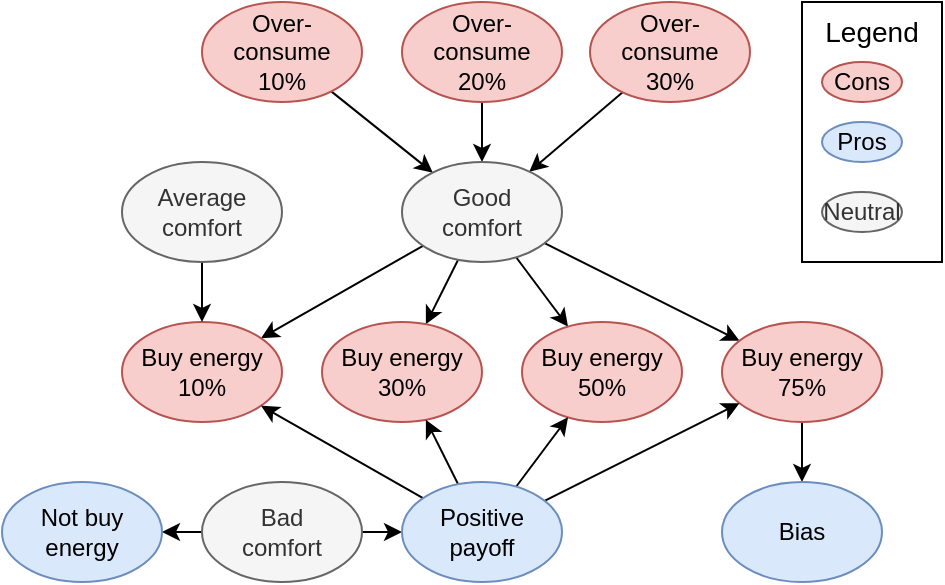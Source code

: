 <mxfile version="15.5.4" type="embed" pages="4"><diagram id="23iRSUPoRavnBvh4doch" name="Affordability"><mxGraphModel dx="1153" dy="613" grid="1" gridSize="10" guides="1" tooltips="1" connect="1" arrows="1" fold="1" page="1" pageScale="1" pageWidth="827" pageHeight="1169" math="0" shadow="0"><root><mxCell id="0"/><mxCell id="1" parent="0"/><mxCell id="15" style="edgeStyle=none;rounded=0;orthogonalLoop=1;jettySize=auto;html=1;" parent="1" source="2" target="6" edge="1"><mxGeometry relative="1" as="geometry"/></mxCell><mxCell id="2" value="Over-consume&lt;br&gt;10%" style="ellipse;whiteSpace=wrap;html=1;fillColor=#f8cecc;strokeColor=#b85450;" parent="1" vertex="1"><mxGeometry x="140" y="190" width="80" height="50" as="geometry"/></mxCell><mxCell id="16" style="edgeStyle=none;rounded=0;orthogonalLoop=1;jettySize=auto;html=1;" parent="1" source="3" target="6" edge="1"><mxGeometry relative="1" as="geometry"/></mxCell><mxCell id="3" value="Over-consume&lt;br&gt;20%" style="ellipse;whiteSpace=wrap;html=1;fillColor=#f8cecc;strokeColor=#b85450;" parent="1" vertex="1"><mxGeometry x="240" y="190" width="80" height="50" as="geometry"/></mxCell><mxCell id="17" style="edgeStyle=none;rounded=0;orthogonalLoop=1;jettySize=auto;html=1;" parent="1" source="4" target="6" edge="1"><mxGeometry relative="1" as="geometry"/></mxCell><mxCell id="4" value="Over-consume&lt;br&gt;30%" style="ellipse;whiteSpace=wrap;html=1;fillColor=#f8cecc;strokeColor=#b85450;" parent="1" vertex="1"><mxGeometry x="334" y="190" width="80" height="50" as="geometry"/></mxCell><mxCell id="11" style="rounded=0;orthogonalLoop=1;jettySize=auto;html=1;" parent="1" source="6" target="7" edge="1"><mxGeometry relative="1" as="geometry"/></mxCell><mxCell id="12" style="edgeStyle=none;rounded=0;orthogonalLoop=1;jettySize=auto;html=1;" parent="1" source="6" target="8" edge="1"><mxGeometry relative="1" as="geometry"/></mxCell><mxCell id="13" style="edgeStyle=none;rounded=0;orthogonalLoop=1;jettySize=auto;html=1;" parent="1" source="6" target="9" edge="1"><mxGeometry relative="1" as="geometry"/></mxCell><mxCell id="14" style="edgeStyle=none;rounded=0;orthogonalLoop=1;jettySize=auto;html=1;" parent="1" source="6" target="10" edge="1"><mxGeometry relative="1" as="geometry"/></mxCell><mxCell id="6" value="Good &lt;br&gt;comfort" style="ellipse;whiteSpace=wrap;html=1;fillColor=#f5f5f5;strokeColor=#666666;fontColor=#333333;" parent="1" vertex="1"><mxGeometry x="240" y="270" width="80" height="50" as="geometry"/></mxCell><mxCell id="7" value="Buy energy&lt;br&gt;10%" style="ellipse;whiteSpace=wrap;html=1;fillColor=#f8cecc;strokeColor=#b85450;" parent="1" vertex="1"><mxGeometry x="100" y="350" width="80" height="50" as="geometry"/></mxCell><mxCell id="8" value="Buy energy&lt;br&gt;30%" style="ellipse;whiteSpace=wrap;html=1;fillColor=#f8cecc;strokeColor=#b85450;" parent="1" vertex="1"><mxGeometry x="200" y="350" width="80" height="50" as="geometry"/></mxCell><mxCell id="9" value="Buy energy&lt;br&gt;50%" style="ellipse;whiteSpace=wrap;html=1;fillColor=#f8cecc;strokeColor=#b85450;" parent="1" vertex="1"><mxGeometry x="300" y="350" width="80" height="50" as="geometry"/></mxCell><mxCell id="24" style="edgeStyle=none;rounded=0;orthogonalLoop=1;jettySize=auto;html=1;" parent="1" source="10" target="23" edge="1"><mxGeometry relative="1" as="geometry"/></mxCell><mxCell id="10" value="Buy energy&lt;br&gt;75%" style="ellipse;whiteSpace=wrap;html=1;fillColor=#f8cecc;strokeColor=#b85450;" parent="1" vertex="1"><mxGeometry x="400" y="350" width="80" height="50" as="geometry"/></mxCell><mxCell id="19" style="edgeStyle=none;rounded=0;orthogonalLoop=1;jettySize=auto;html=1;" parent="1" source="18" target="7" edge="1"><mxGeometry relative="1" as="geometry"/></mxCell><mxCell id="18" value="Average comfort" style="ellipse;whiteSpace=wrap;html=1;fillColor=#f5f5f5;strokeColor=#666666;fontColor=#333333;" parent="1" vertex="1"><mxGeometry x="100" y="270" width="80" height="50" as="geometry"/></mxCell><mxCell id="22" style="edgeStyle=none;rounded=0;orthogonalLoop=1;jettySize=auto;html=1;" parent="1" source="20" target="21" edge="1"><mxGeometry relative="1" as="geometry"/></mxCell><mxCell id="26" style="edgeStyle=none;rounded=0;orthogonalLoop=1;jettySize=auto;html=1;" parent="1" source="20" target="25" edge="1"><mxGeometry relative="1" as="geometry"/></mxCell><mxCell id="20" value="Bad &lt;br&gt;comfort" style="ellipse;whiteSpace=wrap;html=1;fillColor=#f5f5f5;strokeColor=#666666;fontColor=#333333;" parent="1" vertex="1"><mxGeometry x="140" y="430" width="80" height="50" as="geometry"/></mxCell><mxCell id="27" style="edgeStyle=none;rounded=0;orthogonalLoop=1;jettySize=auto;html=1;" parent="1" source="21" target="7" edge="1"><mxGeometry relative="1" as="geometry"/></mxCell><mxCell id="28" style="edgeStyle=none;rounded=0;orthogonalLoop=1;jettySize=auto;html=1;" parent="1" source="21" target="8" edge="1"><mxGeometry relative="1" as="geometry"/></mxCell><mxCell id="29" style="edgeStyle=none;rounded=0;orthogonalLoop=1;jettySize=auto;html=1;" parent="1" source="21" target="9" edge="1"><mxGeometry relative="1" as="geometry"/></mxCell><mxCell id="30" style="edgeStyle=none;rounded=0;orthogonalLoop=1;jettySize=auto;html=1;" parent="1" source="21" target="10" edge="1"><mxGeometry relative="1" as="geometry"/></mxCell><mxCell id="21" value="Positive &lt;br&gt;payoff" style="ellipse;whiteSpace=wrap;html=1;fillColor=#dae8fc;strokeColor=#6c8ebf;" parent="1" vertex="1"><mxGeometry x="240" y="430" width="80" height="50" as="geometry"/></mxCell><mxCell id="23" value="Bias" style="ellipse;whiteSpace=wrap;html=1;fillColor=#dae8fc;strokeColor=#6c8ebf;" parent="1" vertex="1"><mxGeometry x="400" y="430" width="80" height="50" as="geometry"/></mxCell><mxCell id="25" value="Not buy energy" style="ellipse;whiteSpace=wrap;html=1;fillColor=#dae8fc;strokeColor=#6c8ebf;" parent="1" vertex="1"><mxGeometry x="40" y="430" width="80" height="50" as="geometry"/></mxCell><mxCell id="35" value="" style="group" parent="1" vertex="1" connectable="0"><mxGeometry x="440" y="190" width="70" height="130" as="geometry"/></mxCell><mxCell id="31" value="Legend" style="rounded=0;whiteSpace=wrap;html=1;fontSize=14;horizontal=1;verticalAlign=top;fillColor=default;" parent="35" vertex="1"><mxGeometry width="70" height="130" as="geometry"/></mxCell><mxCell id="32" value="Cons" style="ellipse;whiteSpace=wrap;html=1;fillColor=#f8cecc;strokeColor=#b85450;" parent="35" vertex="1"><mxGeometry x="10" y="30" width="40" height="20" as="geometry"/></mxCell><mxCell id="33" value="Pros" style="ellipse;whiteSpace=wrap;html=1;fillColor=#dae8fc;strokeColor=#6c8ebf;" parent="35" vertex="1"><mxGeometry x="10" y="60" width="40" height="20" as="geometry"/></mxCell><mxCell id="34" value="Neutral" style="ellipse;whiteSpace=wrap;html=1;fillColor=#f5f5f5;strokeColor=#666666;fontColor=#333333;" parent="35" vertex="1"><mxGeometry x="10" y="95" width="40" height="20" as="geometry"/></mxCell></root></mxGraphModel></diagram><diagram id="C2NJRWROEe5Hf0s9VihM" name="Env"><mxGraphModel dx="1153" dy="613" grid="1" gridSize="10" guides="1" tooltips="1" connect="1" arrows="1" fold="1" page="1" pageScale="1" pageWidth="850" pageHeight="1100" math="0" shadow="0"><root><mxCell id="TGp-a6MKsTboU-OdOQBq-0"/><mxCell id="TGp-a6MKsTboU-OdOQBq-1" parent="TGp-a6MKsTboU-OdOQBq-0"/><mxCell id="EAzSjM2xG9Pz6ouFTZ9O-0" style="edgeStyle=none;rounded=0;orthogonalLoop=1;jettySize=auto;html=1;" parent="TGp-a6MKsTboU-OdOQBq-1" source="wk4DNd20aMxQsFzoZjvu-0" target="wk4DNd20aMxQsFzoZjvu-3" edge="1"><mxGeometry relative="1" as="geometry"/></mxCell><mxCell id="wk4DNd20aMxQsFzoZjvu-0" value="Bad&lt;br&gt;comfort" style="ellipse;whiteSpace=wrap;html=1;fillColor=#f8cecc;strokeColor=#b85450;" parent="TGp-a6MKsTboU-OdOQBq-1" vertex="1"><mxGeometry x="210" y="200" width="80" height="50" as="geometry"/></mxCell><mxCell id="EAzSjM2xG9Pz6ouFTZ9O-1" style="edgeStyle=none;rounded=0;orthogonalLoop=1;jettySize=auto;html=1;" parent="TGp-a6MKsTboU-OdOQBq-1" source="wk4DNd20aMxQsFzoZjvu-1" target="wk4DNd20aMxQsFzoZjvu-0" edge="1"><mxGeometry relative="1" as="geometry"/></mxCell><mxCell id="wk4DNd20aMxQsFzoZjvu-1" value="Consume storage" style="ellipse;whiteSpace=wrap;html=1;fillColor=#f5f5f5;strokeColor=#666666;fontColor=#333333;" parent="TGp-a6MKsTboU-OdOQBq-1" vertex="1"><mxGeometry x="320" y="200" width="80" height="50" as="geometry"/></mxCell><mxCell id="EAzSjM2xG9Pz6ouFTZ9O-2" style="edgeStyle=none;rounded=0;orthogonalLoop=1;jettySize=auto;html=1;" parent="TGp-a6MKsTboU-OdOQBq-1" source="wk4DNd20aMxQsFzoZjvu-2" target="wk4DNd20aMxQsFzoZjvu-1" edge="1"><mxGeometry relative="1" as="geometry"/></mxCell><mxCell id="wk4DNd20aMxQsFzoZjvu-2" value="Over-consume" style="ellipse;whiteSpace=wrap;html=1;fillColor=#f5f5f5;strokeColor=#666666;fontColor=#333333;" parent="TGp-a6MKsTboU-OdOQBq-1" vertex="1"><mxGeometry x="430" y="200" width="80" height="50" as="geometry"/></mxCell><mxCell id="wk4DNd20aMxQsFzoZjvu-3" value="Bias 1" style="ellipse;whiteSpace=wrap;html=1;fillColor=#dae8fc;strokeColor=#6c8ebf;" parent="TGp-a6MKsTboU-OdOQBq-1" vertex="1"><mxGeometry x="100" y="240" width="80" height="50" as="geometry"/></mxCell><mxCell id="wk4DNd20aMxQsFzoZjvu-4" value="Bias 2" style="ellipse;whiteSpace=wrap;html=1;fillColor=#f8cecc;strokeColor=#b85450;" parent="TGp-a6MKsTboU-OdOQBq-1" vertex="1"><mxGeometry x="540" y="340" width="80" height="50" as="geometry"/></mxCell><mxCell id="wk4DNd20aMxQsFzoZjvu-5" value="Bias 3" style="ellipse;whiteSpace=wrap;html=1;fillColor=#dae8fc;strokeColor=#6c8ebf;" parent="TGp-a6MKsTboU-OdOQBq-1" vertex="1"><mxGeometry x="100" y="460" width="80" height="50" as="geometry"/></mxCell><mxCell id="EAzSjM2xG9Pz6ouFTZ9O-9" style="edgeStyle=none;rounded=0;orthogonalLoop=1;jettySize=auto;html=1;" parent="TGp-a6MKsTboU-OdOQBq-1" source="wk4DNd20aMxQsFzoZjvu-7" target="wk4DNd20aMxQsFzoZjvu-11" edge="1"><mxGeometry relative="1" as="geometry"/></mxCell><mxCell id="EAzSjM2xG9Pz6ouFTZ9O-10" style="edgeStyle=none;rounded=0;orthogonalLoop=1;jettySize=auto;html=1;" parent="TGp-a6MKsTboU-OdOQBq-1" source="wk4DNd20aMxQsFzoZjvu-7" target="wk4DNd20aMxQsFzoZjvu-13" edge="1"><mxGeometry relative="1" as="geometry"/></mxCell><mxCell id="EAzSjM2xG9Pz6ouFTZ9O-11" style="edgeStyle=none;rounded=0;orthogonalLoop=1;jettySize=auto;html=1;" parent="TGp-a6MKsTboU-OdOQBq-1" source="wk4DNd20aMxQsFzoZjvu-7" target="wk4DNd20aMxQsFzoZjvu-12" edge="1"><mxGeometry relative="1" as="geometry"/></mxCell><mxCell id="EAzSjM2xG9Pz6ouFTZ9O-12" style="edgeStyle=none;rounded=0;orthogonalLoop=1;jettySize=auto;html=1;" parent="TGp-a6MKsTboU-OdOQBq-1" source="wk4DNd20aMxQsFzoZjvu-7" target="wk4DNd20aMxQsFzoZjvu-14" edge="1"><mxGeometry relative="1" as="geometry"/></mxCell><mxCell id="EAzSjM2xG9Pz6ouFTZ9O-13" style="edgeStyle=none;rounded=0;orthogonalLoop=1;jettySize=auto;html=1;" parent="TGp-a6MKsTboU-OdOQBq-1" source="wk4DNd20aMxQsFzoZjvu-7" target="wk4DNd20aMxQsFzoZjvu-1" edge="1"><mxGeometry relative="1" as="geometry"/></mxCell><mxCell id="wk4DNd20aMxQsFzoZjvu-7" value="Buy energy 15%" style="ellipse;whiteSpace=wrap;html=1;fillColor=#f8cecc;strokeColor=#b85450;" parent="TGp-a6MKsTboU-OdOQBq-1" vertex="1"><mxGeometry x="320" y="290" width="80" height="50" as="geometry"/></mxCell><mxCell id="wk4DNd20aMxQsFzoZjvu-8" value="Buy energy 25%" style="ellipse;whiteSpace=wrap;html=1;fillColor=#f8cecc;strokeColor=#b85450;" parent="TGp-a6MKsTboU-OdOQBq-1" vertex="1"><mxGeometry x="320" y="380" width="80" height="50" as="geometry"/></mxCell><mxCell id="wk4DNd20aMxQsFzoZjvu-9" value="Buy energy 40%" style="ellipse;whiteSpace=wrap;html=1;fillColor=#f8cecc;strokeColor=#b85450;" parent="TGp-a6MKsTboU-OdOQBq-1" vertex="1"><mxGeometry x="320" y="460" width="80" height="50" as="geometry"/></mxCell><mxCell id="EAzSjM2xG9Pz6ouFTZ9O-14" style="edgeStyle=none;rounded=0;orthogonalLoop=1;jettySize=auto;html=1;" parent="TGp-a6MKsTboU-OdOQBq-1" source="wk4DNd20aMxQsFzoZjvu-10" target="wk4DNd20aMxQsFzoZjvu-5" edge="1"><mxGeometry relative="1" as="geometry"/></mxCell><mxCell id="wk4DNd20aMxQsFzoZjvu-10" value="Buy energy 55%" style="ellipse;whiteSpace=wrap;html=1;fillColor=#f8cecc;strokeColor=#b85450;" parent="TGp-a6MKsTboU-OdOQBq-1" vertex="1"><mxGeometry x="210" y="460" width="80" height="50" as="geometry"/></mxCell><mxCell id="EAzSjM2xG9Pz6ouFTZ9O-4" style="edgeStyle=none;rounded=0;orthogonalLoop=1;jettySize=auto;html=1;" parent="TGp-a6MKsTboU-OdOQBq-1" source="wk4DNd20aMxQsFzoZjvu-11" target="wk4DNd20aMxQsFzoZjvu-15" edge="1"><mxGeometry relative="1" as="geometry"/></mxCell><mxCell id="wk4DNd20aMxQsFzoZjvu-11" value="Storage filled 50%" style="ellipse;whiteSpace=wrap;html=1;fillColor=#dae8fc;strokeColor=#6c8ebf;" parent="TGp-a6MKsTboU-OdOQBq-1" vertex="1"><mxGeometry x="210" y="290" width="80" height="50" as="geometry"/></mxCell><mxCell id="EAzSjM2xG9Pz6ouFTZ9O-6" style="edgeStyle=none;rounded=0;orthogonalLoop=1;jettySize=auto;html=1;" parent="TGp-a6MKsTboU-OdOQBq-1" source="wk4DNd20aMxQsFzoZjvu-12" target="wk4DNd20aMxQsFzoZjvu-4" edge="1"><mxGeometry relative="1" as="geometry"/></mxCell><mxCell id="wk4DNd20aMxQsFzoZjvu-12" value="Storage filled 80%" style="ellipse;whiteSpace=wrap;html=1;fillColor=#dae8fc;strokeColor=#6c8ebf;" parent="TGp-a6MKsTboU-OdOQBq-1" vertex="1"><mxGeometry x="430" y="290" width="80" height="50" as="geometry"/></mxCell><mxCell id="EAzSjM2xG9Pz6ouFTZ9O-3" style="edgeStyle=none;rounded=0;orthogonalLoop=1;jettySize=auto;html=1;" parent="TGp-a6MKsTboU-OdOQBq-1" source="wk4DNd20aMxQsFzoZjvu-13" target="wk4DNd20aMxQsFzoZjvu-15" edge="1"><mxGeometry relative="1" as="geometry"/></mxCell><mxCell id="wk4DNd20aMxQsFzoZjvu-13" value="Stored&lt;br&gt;25%" style="ellipse;whiteSpace=wrap;html=1;fillColor=#dae8fc;strokeColor=#6c8ebf;" parent="TGp-a6MKsTboU-OdOQBq-1" vertex="1"><mxGeometry x="210" y="380" width="80" height="50" as="geometry"/></mxCell><mxCell id="EAzSjM2xG9Pz6ouFTZ9O-7" style="edgeStyle=none;rounded=0;orthogonalLoop=1;jettySize=auto;html=1;" parent="TGp-a6MKsTboU-OdOQBq-1" source="wk4DNd20aMxQsFzoZjvu-14" target="wk4DNd20aMxQsFzoZjvu-4" edge="1"><mxGeometry relative="1" as="geometry"/></mxCell><mxCell id="wk4DNd20aMxQsFzoZjvu-14" value="Stored&lt;br&gt;50%" style="ellipse;whiteSpace=wrap;html=1;fillColor=#dae8fc;strokeColor=#6c8ebf;" parent="TGp-a6MKsTboU-OdOQBq-1" vertex="1"><mxGeometry x="430" y="380" width="80" height="50" as="geometry"/></mxCell><mxCell id="EAzSjM2xG9Pz6ouFTZ9O-5" style="edgeStyle=none;rounded=0;orthogonalLoop=1;jettySize=auto;html=1;" parent="TGp-a6MKsTboU-OdOQBq-1" source="wk4DNd20aMxQsFzoZjvu-15" target="wk4DNd20aMxQsFzoZjvu-3" edge="1"><mxGeometry relative="1" as="geometry"/></mxCell><mxCell id="wk4DNd20aMxQsFzoZjvu-15" value="High global energy" style="ellipse;whiteSpace=wrap;html=1;fillColor=#f8cecc;strokeColor=#b85450;" parent="TGp-a6MKsTboU-OdOQBq-1" vertex="1"><mxGeometry x="100" y="340" width="80" height="50" as="geometry"/></mxCell><mxCell id="EAzSjM2xG9Pz6ouFTZ9O-8" style="edgeStyle=none;rounded=0;orthogonalLoop=1;jettySize=auto;html=1;" parent="TGp-a6MKsTboU-OdOQBq-1" source="wk4DNd20aMxQsFzoZjvu-16" target="wk4DNd20aMxQsFzoZjvu-4" edge="1"><mxGeometry relative="1" as="geometry"/></mxCell><mxCell id="wk4DNd20aMxQsFzoZjvu-16" value="Low global energy" style="ellipse;whiteSpace=wrap;html=1;fillColor=#f5f5f5;strokeColor=#666666;fontColor=#333333;" parent="TGp-a6MKsTboU-OdOQBq-1" vertex="1"><mxGeometry x="540" y="460" width="80" height="50" as="geometry"/></mxCell><mxCell id="DFo6RXOUmpBWvixuU_Z5-0" value="" style="group" parent="TGp-a6MKsTboU-OdOQBq-1" vertex="1" connectable="0"><mxGeometry x="550" y="180" width="70" height="130" as="geometry"/></mxCell><mxCell id="DFo6RXOUmpBWvixuU_Z5-1" value="Legend" style="rounded=0;whiteSpace=wrap;html=1;fontSize=14;horizontal=1;verticalAlign=top;fillColor=default;" parent="DFo6RXOUmpBWvixuU_Z5-0" vertex="1"><mxGeometry width="70" height="130" as="geometry"/></mxCell><mxCell id="DFo6RXOUmpBWvixuU_Z5-2" value="Cons" style="ellipse;whiteSpace=wrap;html=1;fillColor=#f8cecc;strokeColor=#b85450;" parent="DFo6RXOUmpBWvixuU_Z5-0" vertex="1"><mxGeometry x="10" y="30" width="40" height="20" as="geometry"/></mxCell><mxCell id="DFo6RXOUmpBWvixuU_Z5-3" value="Pros" style="ellipse;whiteSpace=wrap;html=1;fillColor=#dae8fc;strokeColor=#6c8ebf;" parent="DFo6RXOUmpBWvixuU_Z5-0" vertex="1"><mxGeometry x="10" y="60" width="40" height="20" as="geometry"/></mxCell><mxCell id="DFo6RXOUmpBWvixuU_Z5-4" value="Neutral" style="ellipse;whiteSpace=wrap;html=1;fillColor=#f5f5f5;strokeColor=#666666;fontColor=#333333;" parent="DFo6RXOUmpBWvixuU_Z5-0" vertex="1"><mxGeometry x="10" y="95" width="40" height="20" as="geometry"/></mxCell></root></mxGraphModel></diagram><diagram id="YSAj1S2qieeaUr0XhxGW" name="Inclusiveness"><mxGraphModel dx="1153" dy="613" grid="1" gridSize="10" guides="1" tooltips="1" connect="1" arrows="1" fold="1" page="1" pageScale="1" pageWidth="1169" pageHeight="827" math="0" shadow="0"><root><mxCell id="0"/><mxCell id="1" parent="0"/><mxCell id="TMDlMX8yzhhtKlVDPS-Z-1" value="Comfort above average 5%" style="ellipse;whiteSpace=wrap;html=1;fillColor=#f8cecc;strokeColor=#b85450;" parent="1" vertex="1"><mxGeometry x="360" y="320" width="90" height="50" as="geometry"/></mxCell><mxCell id="TMDlMX8yzhhtKlVDPS-Z-11" style="edgeStyle=orthogonalEdgeStyle;rounded=0;orthogonalLoop=1;jettySize=auto;html=1;" parent="1" source="TMDlMX8yzhhtKlVDPS-Z-2" target="TMDlMX8yzhhtKlVDPS-Z-4" edge="1"><mxGeometry relative="1" as="geometry"/></mxCell><mxCell id="TMDlMX8yzhhtKlVDPS-Z-2" value="Comfort above average 10%" style="ellipse;whiteSpace=wrap;html=1;fillColor=#f8cecc;strokeColor=#b85450;" parent="1" vertex="1"><mxGeometry x="240" y="400" width="90" height="50" as="geometry"/></mxCell><mxCell id="TMDlMX8yzhhtKlVDPS-Z-12" style="rounded=0;orthogonalLoop=1;jettySize=auto;html=1;" parent="1" source="TMDlMX8yzhhtKlVDPS-Z-3" target="TMDlMX8yzhhtKlVDPS-Z-4" edge="1"><mxGeometry relative="1" as="geometry"/></mxCell><mxCell id="TMDlMX8yzhhtKlVDPS-Z-3" value="Comfort above average 15%" style="ellipse;whiteSpace=wrap;html=1;fillColor=#f8cecc;strokeColor=#b85450;" parent="1" vertex="1"><mxGeometry x="360" y="400" width="90" height="50" as="geometry"/></mxCell><mxCell id="TMDlMX8yzhhtKlVDPS-Z-5" style="edgeStyle=orthogonalEdgeStyle;rounded=0;orthogonalLoop=1;jettySize=auto;html=1;" parent="1" source="TMDlMX8yzhhtKlVDPS-Z-4" target="TMDlMX8yzhhtKlVDPS-Z-1" edge="1"><mxGeometry relative="1" as="geometry"/></mxCell><mxCell id="TMDlMX8yzhhtKlVDPS-Z-4" value="Agent is a School" style="ellipse;whiteSpace=wrap;html=1;fillColor=#f5f5f5;strokeColor=#666666;fontColor=#333333;" parent="1" vertex="1"><mxGeometry x="240" y="320" width="90" height="50" as="geometry"/></mxCell><mxCell id="TMDlMX8yzhhtKlVDPS-Z-6" value="Gave energy 10%" style="ellipse;whiteSpace=wrap;html=1;fillColor=#dae8fc;strokeColor=#6c8ebf;" parent="1" vertex="1"><mxGeometry x="240" y="240" width="90" height="50" as="geometry"/></mxCell><mxCell id="TMDlMX8yzhhtKlVDPS-Z-16" style="edgeStyle=none;rounded=0;orthogonalLoop=1;jettySize=auto;html=1;" parent="1" source="TMDlMX8yzhhtKlVDPS-Z-7" target="TMDlMX8yzhhtKlVDPS-Z-1" edge="1"><mxGeometry relative="1" as="geometry"/></mxCell><mxCell id="TMDlMX8yzhhtKlVDPS-Z-7" value="Gave energy 20%" style="ellipse;whiteSpace=wrap;html=1;fillColor=#dae8fc;strokeColor=#6c8ebf;" parent="1" vertex="1"><mxGeometry x="360" y="240" width="90" height="50" as="geometry"/></mxCell><mxCell id="TMDlMX8yzhhtKlVDPS-Z-17" style="edgeStyle=none;rounded=0;orthogonalLoop=1;jettySize=auto;html=1;" parent="1" source="TMDlMX8yzhhtKlVDPS-Z-8" target="TMDlMX8yzhhtKlVDPS-Z-1" edge="1"><mxGeometry relative="1" as="geometry"/></mxCell><mxCell id="TMDlMX8yzhhtKlVDPS-Z-8" value="Gave energy 30%" style="ellipse;whiteSpace=wrap;html=1;fillColor=#dae8fc;strokeColor=#6c8ebf;" parent="1" vertex="1"><mxGeometry x="480" y="240" width="90" height="50" as="geometry"/></mxCell><mxCell id="TMDlMX8yzhhtKlVDPS-Z-13" style="edgeStyle=none;rounded=0;orthogonalLoop=1;jettySize=auto;html=1;" parent="1" source="TMDlMX8yzhhtKlVDPS-Z-9" target="TMDlMX8yzhhtKlVDPS-Z-6" edge="1"><mxGeometry relative="1" as="geometry"/></mxCell><mxCell id="TMDlMX8yzhhtKlVDPS-Z-14" style="edgeStyle=none;rounded=0;orthogonalLoop=1;jettySize=auto;html=1;" parent="1" source="TMDlMX8yzhhtKlVDPS-Z-9" target="TMDlMX8yzhhtKlVDPS-Z-7" edge="1"><mxGeometry relative="1" as="geometry"/></mxCell><mxCell id="TMDlMX8yzhhtKlVDPS-Z-15" style="edgeStyle=none;rounded=0;orthogonalLoop=1;jettySize=auto;html=1;" parent="1" source="TMDlMX8yzhhtKlVDPS-Z-9" target="TMDlMX8yzhhtKlVDPS-Z-8" edge="1"><mxGeometry relative="1" as="geometry"/></mxCell><mxCell id="TMDlMX8yzhhtKlVDPS-Z-9" value="Comfort below average 5%" style="ellipse;whiteSpace=wrap;html=1;fillColor=#f5f5f5;strokeColor=#666666;fontColor=#333333;" parent="1" vertex="1"><mxGeometry x="360" y="150" width="90" height="50" as="geometry"/></mxCell><mxCell id="TMDlMX8yzhhtKlVDPS-Z-10" value="Comfort below average 10%" style="ellipse;whiteSpace=wrap;html=1;fillColor=#f8cecc;strokeColor=#b85450;" parent="1" vertex="1"><mxGeometry x="480" y="150" width="90" height="50" as="geometry"/></mxCell><mxCell id="31NwBbD8V8PtCts3J6Gv-1" value="" style="group" parent="1" vertex="1" connectable="0"><mxGeometry x="510" y="320" width="70" height="130" as="geometry"/></mxCell><mxCell id="31NwBbD8V8PtCts3J6Gv-2" value="Legend" style="rounded=0;whiteSpace=wrap;html=1;fontSize=14;horizontal=1;verticalAlign=top;fillColor=default;" parent="31NwBbD8V8PtCts3J6Gv-1" vertex="1"><mxGeometry width="70" height="130" as="geometry"/></mxCell><mxCell id="31NwBbD8V8PtCts3J6Gv-3" value="Cons" style="ellipse;whiteSpace=wrap;html=1;fillColor=#f8cecc;strokeColor=#b85450;" parent="31NwBbD8V8PtCts3J6Gv-1" vertex="1"><mxGeometry x="10" y="30" width="40" height="20" as="geometry"/></mxCell><mxCell id="31NwBbD8V8PtCts3J6Gv-4" value="Pros" style="ellipse;whiteSpace=wrap;html=1;fillColor=#dae8fc;strokeColor=#6c8ebf;" parent="31NwBbD8V8PtCts3J6Gv-1" vertex="1"><mxGeometry x="10" y="60" width="40" height="20" as="geometry"/></mxCell><mxCell id="31NwBbD8V8PtCts3J6Gv-5" value="Neutral" style="ellipse;whiteSpace=wrap;html=1;fillColor=#f5f5f5;strokeColor=#666666;fontColor=#333333;" parent="31NwBbD8V8PtCts3J6Gv-1" vertex="1"><mxGeometry x="10" y="95" width="40" height="20" as="geometry"/></mxCell></root></mxGraphModel></diagram><diagram id="SniEkt_yqto9FZmyBPb4" name="SupplySecurity"><mxGraphModel dx="1153" dy="613" grid="1" gridSize="10" guides="1" tooltips="1" connect="1" arrows="1" fold="1" page="1" pageScale="1" pageWidth="1169" pageHeight="827" math="0" shadow="0"><root><mxCell id="0"/><mxCell id="1" parent="0"/><mxCell id="hNgEJ-faWNkruRXRoxqT-1" value="Good comfort&lt;br&gt;&amp;gt;94%" style="ellipse;whiteSpace=wrap;html=1;fillColor=#dae8fc;strokeColor=#6c8ebf;" parent="1" vertex="1"><mxGeometry x="380" y="150" width="80" height="50" as="geometry"/></mxCell><mxCell id="-21s85NW_LYBx6A5h5Zx-15" style="edgeStyle=none;rounded=0;orthogonalLoop=1;jettySize=auto;html=1;" parent="1" source="ZaT8Rdsem01kG34se4gp-1" target="ZaT8Rdsem01kG34se4gp-7" edge="1"><mxGeometry relative="1" as="geometry"/></mxCell><mxCell id="ZaT8Rdsem01kG34se4gp-1" value="Good comfort&lt;br&gt;&amp;gt;96%" style="ellipse;whiteSpace=wrap;html=1;fillColor=#dae8fc;strokeColor=#6c8ebf;" parent="1" vertex="1"><mxGeometry x="380" y="310" width="80" height="50" as="geometry"/></mxCell><mxCell id="ZaT8Rdsem01kG34se4gp-2" value="Good comfort&lt;br&gt;&amp;gt;91%" style="ellipse;whiteSpace=wrap;html=1;fillColor=#dae8fc;strokeColor=#6c8ebf;" parent="1" vertex="1"><mxGeometry x="270" y="150" width="80" height="50" as="geometry"/></mxCell><mxCell id="ZaT8Rdsem01kG34se4gp-3" value="Bad comfort&lt;br&gt;&amp;lt;91%" style="ellipse;whiteSpace=wrap;html=1;fillColor=#f8cecc;strokeColor=#b85450;" parent="1" vertex="1"><mxGeometry x="270" y="310" width="80" height="50" as="geometry"/></mxCell><mxCell id="ZaT8Rdsem01kG34se4gp-4" value="Bad comfort&lt;br&gt;&amp;lt;85%" style="ellipse;whiteSpace=wrap;html=1;fillColor=#f8cecc;strokeColor=#b85450;" parent="1" vertex="1"><mxGeometry x="170" y="388.5" width="80" height="50" as="geometry"/></mxCell><mxCell id="-21s85NW_LYBx6A5h5Zx-16" style="edgeStyle=none;rounded=0;orthogonalLoop=1;jettySize=auto;html=1;entryX=0;entryY=0.5;entryDx=0;entryDy=0;" parent="1" source="ZaT8Rdsem01kG34se4gp-5" target="ZaT8Rdsem01kG34se4gp-6" edge="1"><mxGeometry relative="1" as="geometry"/></mxCell><mxCell id="ZaT8Rdsem01kG34se4gp-5" value="Bad comfort&lt;br&gt;&amp;lt;75%" style="ellipse;whiteSpace=wrap;html=1;fillColor=#f8cecc;strokeColor=#b85450;" parent="1" vertex="1"><mxGeometry x="380" y="389" width="80" height="50" as="geometry"/></mxCell><mxCell id="ZaT8Rdsem01kG34se4gp-6" value="Bias 1" style="ellipse;whiteSpace=wrap;html=1;fillColor=#dae8fc;strokeColor=#6c8ebf;" parent="1" vertex="1"><mxGeometry x="490" y="389" width="80" height="50" as="geometry"/></mxCell><mxCell id="ZaT8Rdsem01kG34se4gp-7" value="Bias 2" style="ellipse;whiteSpace=wrap;html=1;fillColor=#f8cecc;strokeColor=#b85450;" parent="1" vertex="1"><mxGeometry x="490" y="310" width="80" height="50" as="geometry"/></mxCell><mxCell id="-21s85NW_LYBx6A5h5Zx-4" style="edgeStyle=none;rounded=0;orthogonalLoop=1;jettySize=auto;html=1;" parent="1" source="ZaT8Rdsem01kG34se4gp-9" target="ZaT8Rdsem01kG34se4gp-2" edge="1"><mxGeometry relative="1" as="geometry"/></mxCell><mxCell id="ZaT8Rdsem01kG34se4gp-9" value="High global energy" style="ellipse;whiteSpace=wrap;html=1;fillColor=#f5f5f5;strokeColor=#666666;fontColor=#333333;" parent="1" vertex="1"><mxGeometry x="170" y="150" width="80" height="50" as="geometry"/></mxCell><mxCell id="-21s85NW_LYBx6A5h5Zx-6" style="edgeStyle=none;rounded=0;orthogonalLoop=1;jettySize=auto;html=1;" parent="1" source="ZaT8Rdsem01kG34se4gp-10" target="ZaT8Rdsem01kG34se4gp-4" edge="1"><mxGeometry relative="1" as="geometry"/></mxCell><mxCell id="ZaT8Rdsem01kG34se4gp-10" value="Low global energy" style="ellipse;whiteSpace=wrap;html=1;fillColor=#f5f5f5;strokeColor=#666666;fontColor=#333333;" parent="1" vertex="1"><mxGeometry x="170" y="310" width="80" height="50" as="geometry"/></mxCell><mxCell id="-21s85NW_LYBx6A5h5Zx-5" style="edgeStyle=none;rounded=0;orthogonalLoop=1;jettySize=auto;html=1;" parent="1" source="ZaT8Rdsem01kG34se4gp-11" target="ZaT8Rdsem01kG34se4gp-9" edge="1"><mxGeometry relative="1" as="geometry"/></mxCell><mxCell id="-21s85NW_LYBx6A5h5Zx-7" style="edgeStyle=none;rounded=0;orthogonalLoop=1;jettySize=auto;html=1;" parent="1" source="ZaT8Rdsem01kG34se4gp-11" target="ZaT8Rdsem01kG34se4gp-2" edge="1"><mxGeometry relative="1" as="geometry"/></mxCell><mxCell id="-21s85NW_LYBx6A5h5Zx-8" style="edgeStyle=none;rounded=0;orthogonalLoop=1;jettySize=auto;html=1;" parent="1" source="ZaT8Rdsem01kG34se4gp-11" target="-21s85NW_LYBx6A5h5Zx-1" edge="1"><mxGeometry relative="1" as="geometry"/></mxCell><mxCell id="ZaT8Rdsem01kG34se4gp-11" value="Agent is a School" style="ellipse;whiteSpace=wrap;html=1;fillColor=#f5f5f5;strokeColor=#666666;fontColor=#333333;" parent="1" vertex="1"><mxGeometry x="170" y="230" width="80" height="50" as="geometry"/></mxCell><mxCell id="-21s85NW_LYBx6A5h5Zx-9" style="edgeStyle=none;rounded=0;orthogonalLoop=1;jettySize=auto;html=1;" parent="1" source="-21s85NW_LYBx6A5h5Zx-1" target="hNgEJ-faWNkruRXRoxqT-1" edge="1"><mxGeometry relative="1" as="geometry"/></mxCell><mxCell id="-21s85NW_LYBx6A5h5Zx-12" style="edgeStyle=none;rounded=0;orthogonalLoop=1;jettySize=auto;html=1;" parent="1" source="-21s85NW_LYBx6A5h5Zx-1" target="ZaT8Rdsem01kG34se4gp-1" edge="1"><mxGeometry relative="1" as="geometry"/></mxCell><mxCell id="-21s85NW_LYBx6A5h5Zx-1" value="Over-consume 10%" style="ellipse;whiteSpace=wrap;html=1;fillColor=#f8cecc;strokeColor=#b85450;" parent="1" vertex="1"><mxGeometry x="270" y="230" width="80" height="50" as="geometry"/></mxCell><mxCell id="-21s85NW_LYBx6A5h5Zx-10" style="edgeStyle=none;rounded=0;orthogonalLoop=1;jettySize=auto;html=1;" parent="1" source="-21s85NW_LYBx6A5h5Zx-2" target="hNgEJ-faWNkruRXRoxqT-1" edge="1"><mxGeometry relative="1" as="geometry"/></mxCell><mxCell id="-21s85NW_LYBx6A5h5Zx-13" style="edgeStyle=none;rounded=0;orthogonalLoop=1;jettySize=auto;html=1;" parent="1" source="-21s85NW_LYBx6A5h5Zx-2" target="ZaT8Rdsem01kG34se4gp-1" edge="1"><mxGeometry relative="1" as="geometry"/></mxCell><mxCell id="-21s85NW_LYBx6A5h5Zx-2" value="Over-consume 20%" style="ellipse;whiteSpace=wrap;html=1;fillColor=#f8cecc;strokeColor=#b85450;" parent="1" vertex="1"><mxGeometry x="380" y="230" width="80" height="50" as="geometry"/></mxCell><mxCell id="-21s85NW_LYBx6A5h5Zx-11" style="edgeStyle=none;rounded=0;orthogonalLoop=1;jettySize=auto;html=1;" parent="1" source="-21s85NW_LYBx6A5h5Zx-3" target="hNgEJ-faWNkruRXRoxqT-1" edge="1"><mxGeometry relative="1" as="geometry"/></mxCell><mxCell id="-21s85NW_LYBx6A5h5Zx-14" style="edgeStyle=none;rounded=0;orthogonalLoop=1;jettySize=auto;html=1;" parent="1" source="-21s85NW_LYBx6A5h5Zx-3" target="ZaT8Rdsem01kG34se4gp-1" edge="1"><mxGeometry relative="1" as="geometry"/></mxCell><mxCell id="-21s85NW_LYBx6A5h5Zx-3" value="Over-consume 30%" style="ellipse;whiteSpace=wrap;html=1;fillColor=#f8cecc;strokeColor=#b85450;" parent="1" vertex="1"><mxGeometry x="490" y="230" width="80" height="50" as="geometry"/></mxCell><mxCell id="HdXmfXR6QJKzVCFlpHo8-1" value="" style="group" parent="1" vertex="1" connectable="0"><mxGeometry x="585" y="240" width="70" height="130" as="geometry"/></mxCell><mxCell id="HdXmfXR6QJKzVCFlpHo8-2" value="Legend" style="rounded=0;whiteSpace=wrap;html=1;fontSize=14;horizontal=1;verticalAlign=top;fillColor=default;" parent="HdXmfXR6QJKzVCFlpHo8-1" vertex="1"><mxGeometry width="70" height="130" as="geometry"/></mxCell><mxCell id="HdXmfXR6QJKzVCFlpHo8-3" value="Cons" style="ellipse;whiteSpace=wrap;html=1;fillColor=#f8cecc;strokeColor=#b85450;" parent="HdXmfXR6QJKzVCFlpHo8-1" vertex="1"><mxGeometry x="10" y="30" width="40" height="20" as="geometry"/></mxCell><mxCell id="HdXmfXR6QJKzVCFlpHo8-4" value="Pros" style="ellipse;whiteSpace=wrap;html=1;fillColor=#dae8fc;strokeColor=#6c8ebf;" parent="HdXmfXR6QJKzVCFlpHo8-1" vertex="1"><mxGeometry x="10" y="60" width="40" height="20" as="geometry"/></mxCell><mxCell id="HdXmfXR6QJKzVCFlpHo8-5" value="Neutral" style="ellipse;whiteSpace=wrap;html=1;fillColor=#f5f5f5;strokeColor=#666666;fontColor=#333333;" parent="HdXmfXR6QJKzVCFlpHo8-1" vertex="1"><mxGeometry x="10" y="95" width="40" height="20" as="geometry"/></mxCell></root></mxGraphModel></diagram></mxfile>